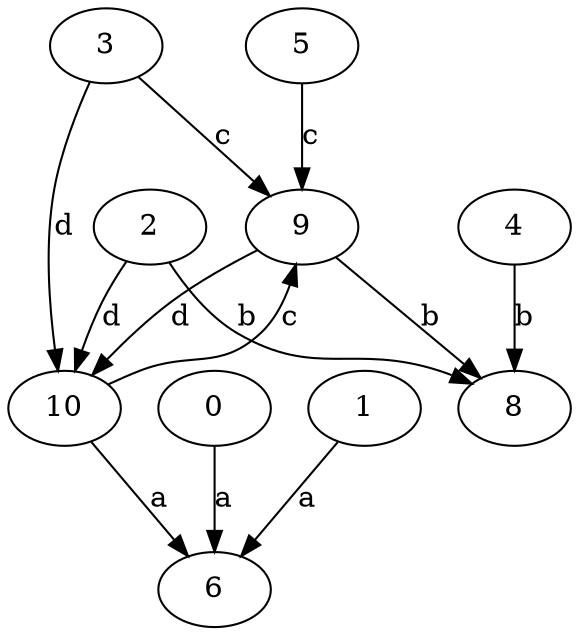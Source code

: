 strict digraph  {
4;
5;
6;
0;
8;
1;
9;
2;
3;
10;
4 -> 8  [label=b];
5 -> 9  [label=c];
0 -> 6  [label=a];
1 -> 6  [label=a];
9 -> 8  [label=b];
9 -> 10  [label=d];
2 -> 8  [label=b];
2 -> 10  [label=d];
3 -> 9  [label=c];
3 -> 10  [label=d];
10 -> 6  [label=a];
10 -> 9  [label=c];
}
